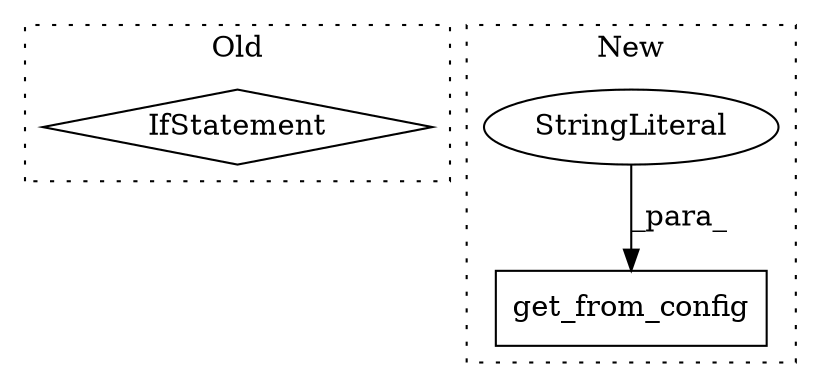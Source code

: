 digraph G {
subgraph cluster0 {
1 [label="IfStatement" a="25" s="19674,19682" l="4,2" shape="diamond"];
label = "Old";
style="dotted";
}
subgraph cluster1 {
2 [label="get_from_config" a="32" s="19385,19425" l="16,1" shape="box"];
3 [label="StringLiteral" a="45" s="19401" l="24" shape="ellipse"];
label = "New";
style="dotted";
}
3 -> 2 [label="_para_"];
}